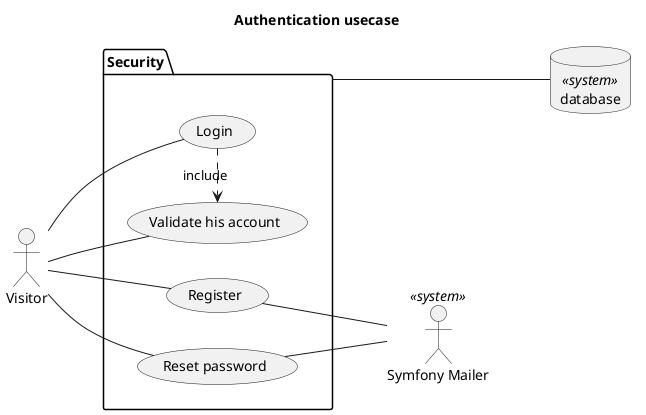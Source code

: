 @startuml

left to right direction

title "Authentication usecase"

actor Visitor

Database database <<system>>
actor "Symfony Mailer" <<system>>

package Security {
    usecase "Login"
    usecase "Register"
    usecase "Reset password"
    usecase "Validate his account"

    "Login" .> "Validate his account": include
}

Security --- database

Visitor -- "Login"
Visitor -- "Register"
Visitor -- "Reset password"
Visitor -- "Validate his account"

"Register" -- "Symfony Mailer"
"Reset password" -- "Symfony Mailer"

@enduml
